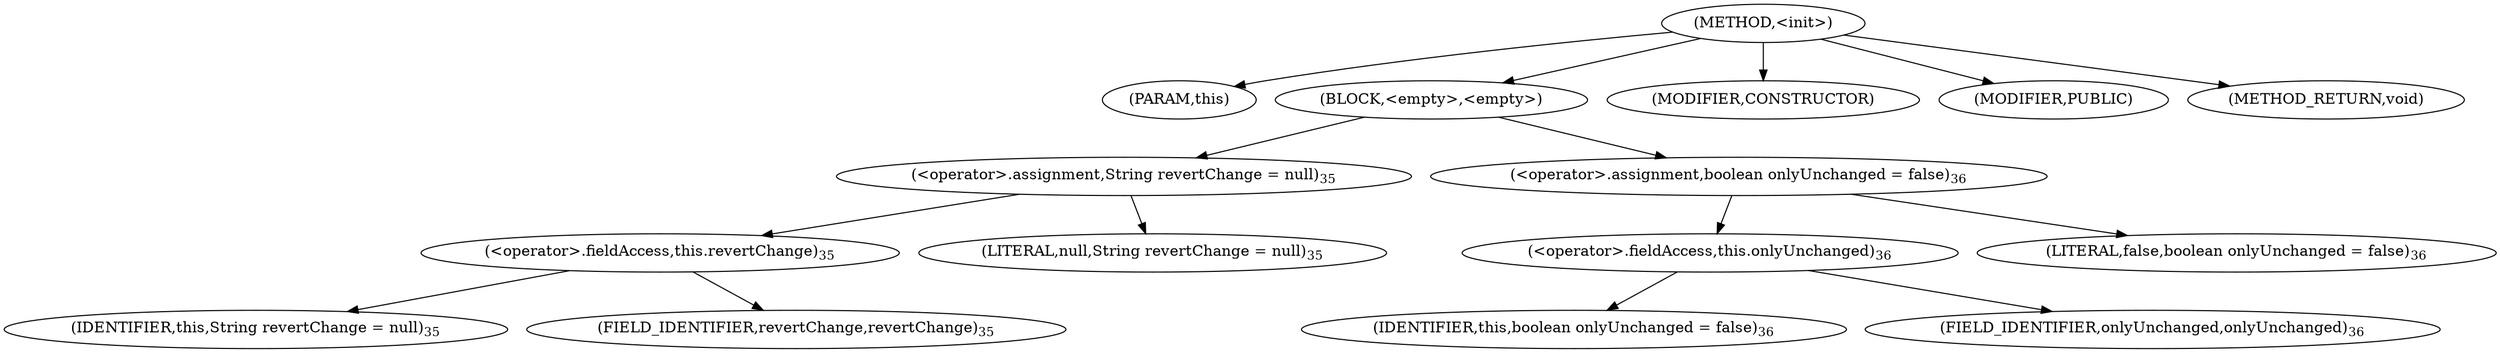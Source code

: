 digraph "&lt;init&gt;" {  
"102" [label = <(METHOD,&lt;init&gt;)> ]
"103" [label = <(PARAM,this)> ]
"104" [label = <(BLOCK,&lt;empty&gt;,&lt;empty&gt;)> ]
"105" [label = <(&lt;operator&gt;.assignment,String revertChange = null)<SUB>35</SUB>> ]
"106" [label = <(&lt;operator&gt;.fieldAccess,this.revertChange)<SUB>35</SUB>> ]
"107" [label = <(IDENTIFIER,this,String revertChange = null)<SUB>35</SUB>> ]
"108" [label = <(FIELD_IDENTIFIER,revertChange,revertChange)<SUB>35</SUB>> ]
"109" [label = <(LITERAL,null,String revertChange = null)<SUB>35</SUB>> ]
"110" [label = <(&lt;operator&gt;.assignment,boolean onlyUnchanged = false)<SUB>36</SUB>> ]
"111" [label = <(&lt;operator&gt;.fieldAccess,this.onlyUnchanged)<SUB>36</SUB>> ]
"112" [label = <(IDENTIFIER,this,boolean onlyUnchanged = false)<SUB>36</SUB>> ]
"113" [label = <(FIELD_IDENTIFIER,onlyUnchanged,onlyUnchanged)<SUB>36</SUB>> ]
"114" [label = <(LITERAL,false,boolean onlyUnchanged = false)<SUB>36</SUB>> ]
"115" [label = <(MODIFIER,CONSTRUCTOR)> ]
"116" [label = <(MODIFIER,PUBLIC)> ]
"117" [label = <(METHOD_RETURN,void)> ]
  "102" -> "103" 
  "102" -> "104" 
  "102" -> "115" 
  "102" -> "116" 
  "102" -> "117" 
  "104" -> "105" 
  "104" -> "110" 
  "105" -> "106" 
  "105" -> "109" 
  "106" -> "107" 
  "106" -> "108" 
  "110" -> "111" 
  "110" -> "114" 
  "111" -> "112" 
  "111" -> "113" 
}
